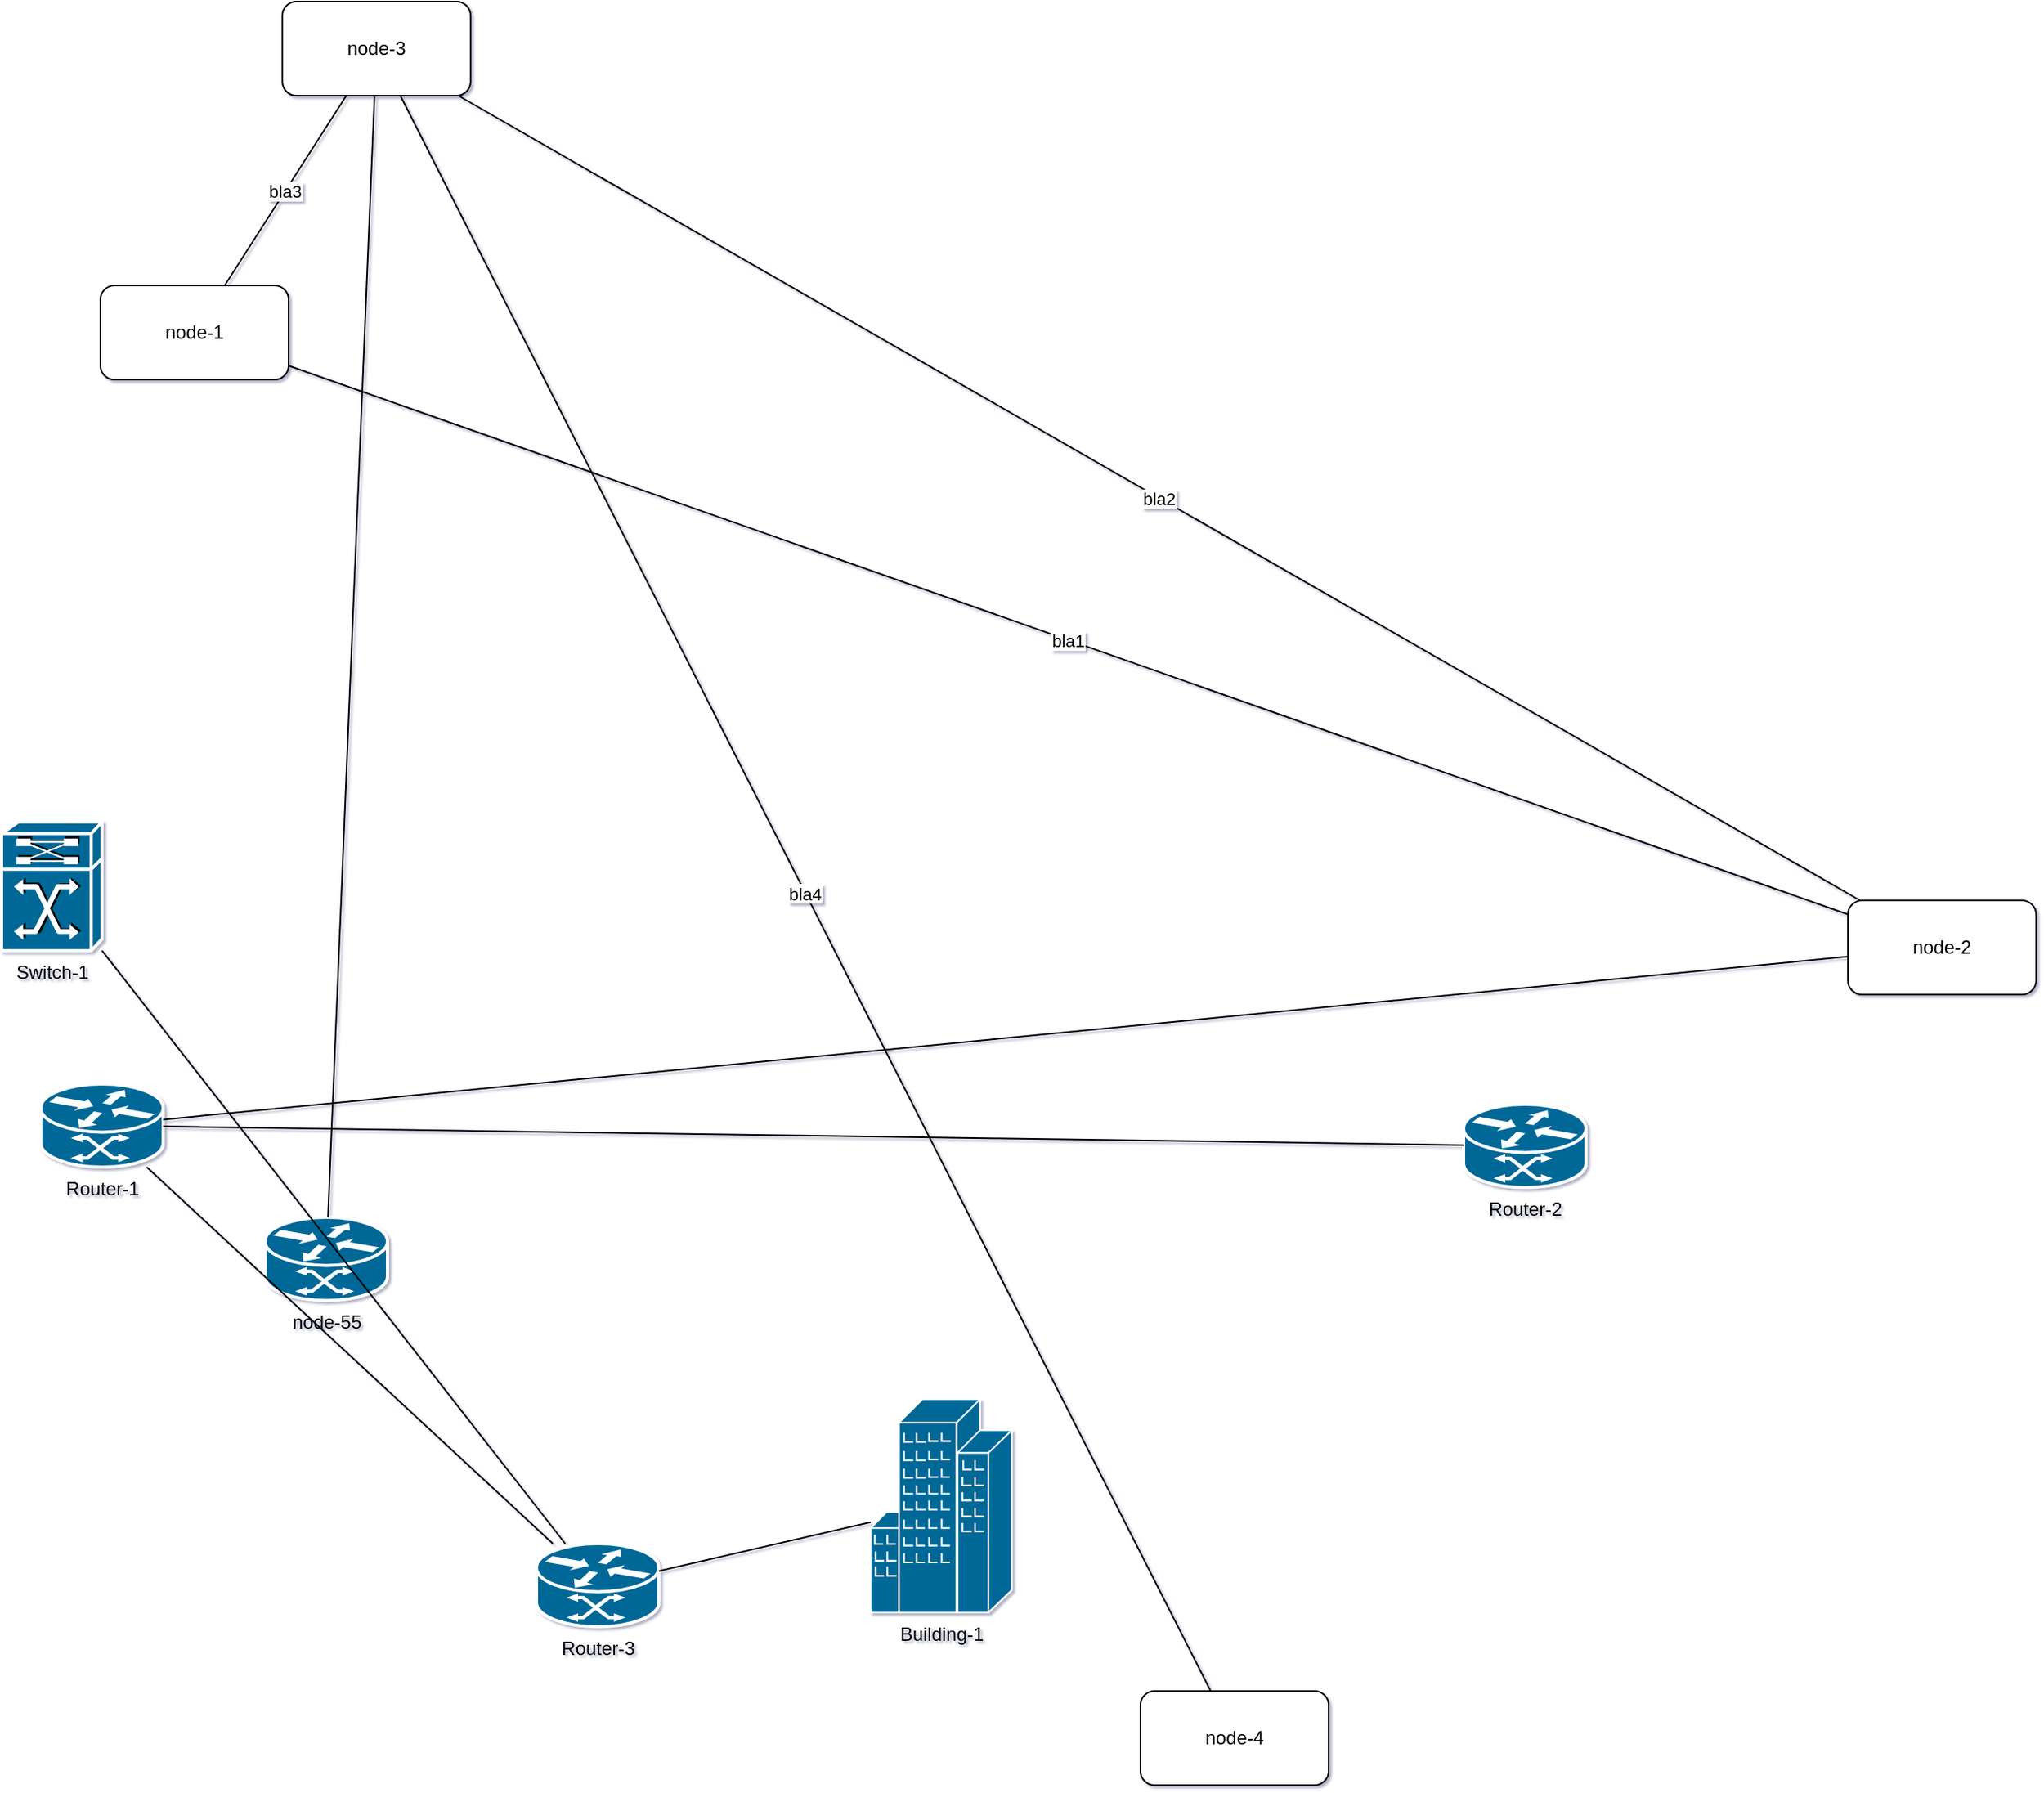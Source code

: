 <mxfile compressed="false" type="device" version="13.7.3">
  <diagram id="Page-1" name="Page-1">
    <mxGraphModel arrows="1" connect="1" dx="1551" dy="1209" fold="1" grid="1" gridSize="10" guides="1" math="0" page="1" pageHeight="1169" pageScale="1" pageWidth="827" shadow="1" tooltips="1">
      <root>
        <mxCell id="0" />
        <mxCell id="1" parent="0" />
        <object id="node-1" label="node-1">
          <mxCell parent="1" style="rounded=1;whiteSpace=wrap;html=1;" vertex="1">
            <mxGeometry as="geometry" height="60" width="120" x="250" y="306" />
          </mxCell>
        </object>
        <object id="node-2" label="node-2">
          <mxCell parent="1" style="rounded=1;whiteSpace=wrap;html=1;" vertex="1">
            <mxGeometry as="geometry" height="60" width="120" x="1364" y="698" />
          </mxCell>
        </object>
        <object id="node-3" label="node-3">
          <mxCell parent="1" style="rounded=1;whiteSpace=wrap;html=1;" vertex="1">
            <mxGeometry as="geometry" height="60" width="120" x="366" y="125" />
          </mxCell>
        </object>
        <object a="b" c="d" id="node-4" label="node-4" link="http://google.com">
          <mxCell parent="1" style="rounded=1;whiteSpace=wrap;html=1;" vertex="1">
            <mxGeometry as="geometry" height="60" width="120" x="913" y="1202" />
          </mxCell>
        </object>
        <object id="node-55" label="node-55">
          <mxCell parent="1" style="shape=mxgraph.cisco.routers.atm_router;html=1;pointerEvents=1;dashed=0;fillColor=#036897;strokeColor=#ffffff;strokeWidth=2;verticalLabelPosition=bottom;verticalAlign=top;align=center;outlineConnect=0;" vertex="1">
            <mxGeometry as="geometry" height="53" width="78" x="355" y="900" />
          </mxCell>
        </object>
        <object id="b35ebf8a6eeb7084dd9f3e14ec85eb9c" label="bla1" source="node-1" target="node-2">
          <mxCell edge="1" parent="1" source="node-1" style="endArrow=none;" target="node-2">
            <mxGeometry as="geometry" relative="1" />
          </mxCell>
        </object>
        <object id="601d1f4fe959524564b9139bfd9ee1c5" label="bla2" source="node-2" target="node-3">
          <mxCell edge="1" parent="1" source="node-2" style="endArrow=none;" target="node-3">
            <mxGeometry as="geometry" relative="1" />
          </mxCell>
        </object>
        <object id="03d64cf220b7cea506298c06d433f38e" label="bla3" source="node-3" target="node-1">
          <mxCell edge="1" parent="1" source="node-3" style="endArrow=none;" target="node-1">
            <mxGeometry as="geometry" relative="1" />
          </mxCell>
        </object>
        <object id="d5fa69cbdbc6ae606177e052dcdf4fdc" label="bla4" source="node-4" target="node-3">
          <mxCell edge="1" parent="1" source="node-4" style="endArrow=none;" target="node-3">
            <mxGeometry as="geometry" relative="1" />
          </mxCell>
        </object>
        <object id="51261c22508dab030b295dc400535756" label="" source="node-55" target="node-3">
          <mxCell edge="1" parent="1" source="node-55" style="endArrow=none;" target="node-3">
            <mxGeometry as="geometry" relative="1" />
          </mxCell>
        </object>
      <object id="Router-1" label="Router-1">
      <mxCell parent="1" style="shape=mxgraph.cisco.routers.atm_router;html=1;pointerEvents=1;dashed=0;fillColor=#036897;strokeColor=#ffffff;strokeWidth=2;verticalLabelPosition=bottom;verticalAlign=top;align=center;outlineConnect=0;" vertex="1">
          <mxGeometry as="geometry" height="53" width="78" x="212" y="815" />
      </mxCell>
    </object><object id="Router-2" label="Router-2">
      <mxCell parent="1" style="shape=mxgraph.cisco.routers.atm_router;html=1;pointerEvents=1;dashed=0;fillColor=#036897;strokeColor=#ffffff;strokeWidth=2;verticalLabelPosition=bottom;verticalAlign=top;align=center;outlineConnect=0;" vertex="1">
          <mxGeometry as="geometry" height="53" width="78" x="1119" y="828" />
      </mxCell>
    </object><object id="Router-3" label="Router-3">
      <mxCell parent="1" style="shape=mxgraph.cisco.routers.atm_router;html=1;pointerEvents=1;dashed=0;fillColor=#036897;strokeColor=#ffffff;strokeWidth=2;verticalLabelPosition=bottom;verticalAlign=top;align=center;outlineConnect=0;" vertex="1">
          <mxGeometry as="geometry" height="53" width="78" x="528" y="1108" />
      </mxCell>
    </object><object id="Switch-1" label="Switch-1">
      <mxCell parent="1" style="shape=mxgraph.cisco.routers.atm_tag_switch_router;html=1;pointerEvents=1;dashed=0;fillColor=#036897;strokeColor=#ffffff;strokeWidth=2;verticalLabelPosition=bottom;verticalAlign=top;align=center;outlineConnect=0;" vertex="1">
          <mxGeometry as="geometry" height="82" width="64" x="187" y="648" />
      </mxCell>
    </object><object id="Building-1" label="Building-1">
      <mxCell parent="1" style="shape=mxgraph.cisco.buildings.generic_building;html=1;pointerEvents=1;dashed=0;fillColor=#036897;strokeColor=#ffffff;strokeWidth=2;verticalLabelPosition=bottom;verticalAlign=top;align=center;outlineConnect=0;" vertex="1">
          <mxGeometry as="geometry" height="136" width="90" x="741" y="1016" />
      </mxCell>
    </object><object id="7ce2e5e52c3af4456385a328bb0a6db8" label="" source="Router-1" target="Router-2">
      <mxCell edge="1" parent="1" source="Router-1" style="endArrow=none;" target="Router-2">
          <mxGeometry as="geometry" relative="1" />
      </mxCell>
    </object><object id="ddaae10ccd1c502d353cc25f9bf119f3" label="" source="Router-1" target="Router-3">
      <mxCell edge="1" parent="1" source="Router-1" style="endArrow=none;" target="Router-3">
          <mxGeometry as="geometry" relative="1" />
      </mxCell>
    </object><object id="d1118c7801a08b93f9dc2b9dba560b4d" label="" source="Router-1" target="node-2">
      <mxCell edge="1" parent="1" source="Router-1" style="endArrow=none;" target="node-2">
          <mxGeometry as="geometry" relative="1" />
      </mxCell>
    </object><object id="a8e19d5ccf71f0a5774858eefaae2887" label="" source="Switch-1" target="Router-3">
      <mxCell edge="1" parent="1" source="Switch-1" style="endArrow=none;" target="Router-3">
          <mxGeometry as="geometry" relative="1" />
      </mxCell>
    </object><object id="85250893dd608a8236b83d69c7f086f7" label="" source="Building-1" target="Router-3">
      <mxCell edge="1" parent="1" source="Building-1" style="endArrow=none;" target="Router-3">
          <mxGeometry as="geometry" relative="1" />
      </mxCell>
    </object></root>
    </mxGraphModel>
  </diagram>
</mxfile>